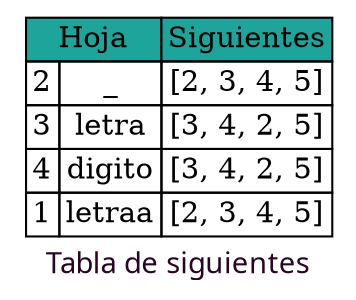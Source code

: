 digraph H {
 dpi=200; 
    graph [label=< <font color= "#290524" face="Impact" size="30">Tabla de siguientes</font> >];
  parent [
   shape=plaintext
   label=<
     <table border='0' cellborder='1' cellspacing='0'>
       <tr>
            <td bgcolor="#1EA59B" colspan="2">Hoja</td>
            <td bgcolor="#1EA59B" colspan="1">Siguientes</td>
        </tr>
       
       <tr>
            <td>2</td>
            <td>_</td>
            <td>[2, 3, 4, 5]</td>
        </tr><tr>
            <td>3</td>
            <td>letra</td>
            <td>[3, 4, 2, 5]</td>
        </tr><tr>
            <td>4</td>
            <td>digito</td>
            <td>[3, 4, 2, 5]</td>
        </tr><tr>
            <td>1</td>
            <td>letraa</td>
            <td>[2, 3, 4, 5]</td>
        </tr>
     </table>
  >];
}
